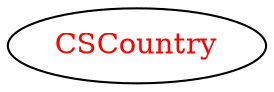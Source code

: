 digraph dependencyGraph {
 concentrate=true;
 ranksep="2.0";
 rankdir="LR"; 
 splines="ortho";
"CSCountry" [fontcolor="red"];
}